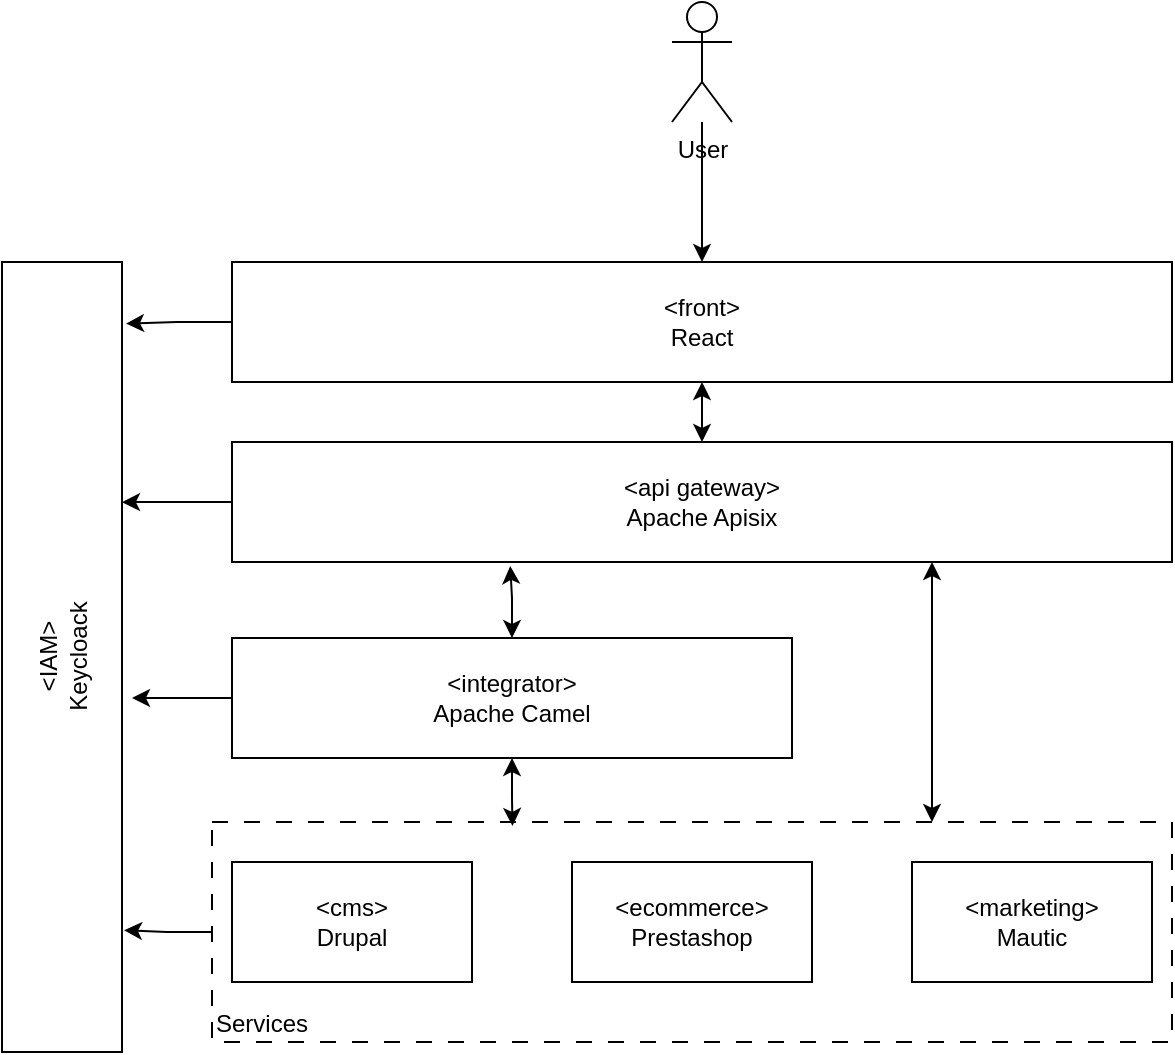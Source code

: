 <mxfile version="23.1.5" type="device">
  <diagram name="Page-1" id="RNsy6MD_wa4XsIEnLjgW">
    <mxGraphModel dx="1306" dy="894" grid="1" gridSize="10" guides="1" tooltips="1" connect="1" arrows="1" fold="1" page="1" pageScale="1" pageWidth="1654" pageHeight="1169" math="0" shadow="0">
      <root>
        <mxCell id="0" />
        <mxCell id="1" parent="0" />
        <mxCell id="3GARg9OZ9SZcJMrhQWg2-7" value="Services" style="rounded=0;whiteSpace=wrap;html=1;dashed=1;dashPattern=8 8;align=left;verticalAlign=bottom;" parent="1" vertex="1">
          <mxGeometry x="290" y="610" width="480" height="110" as="geometry" />
        </mxCell>
        <mxCell id="3GARg9OZ9SZcJMrhQWg2-2" value="&amp;lt;cms&amp;gt;&lt;br&gt;Drupal" style="rounded=0;whiteSpace=wrap;html=1;" parent="1" vertex="1">
          <mxGeometry x="300" y="630" width="120" height="60" as="geometry" />
        </mxCell>
        <mxCell id="3GARg9OZ9SZcJMrhQWg2-3" value="&amp;lt;ecommerce&amp;gt;&lt;br&gt;Prestashop" style="rounded=0;whiteSpace=wrap;html=1;" parent="1" vertex="1">
          <mxGeometry x="470" y="630" width="120" height="60" as="geometry" />
        </mxCell>
        <mxCell id="3GARg9OZ9SZcJMrhQWg2-5" value="&amp;lt;marketing&amp;gt;&lt;br&gt;Mautic" style="rounded=0;whiteSpace=wrap;html=1;" parent="1" vertex="1">
          <mxGeometry x="640" y="630" width="120" height="60" as="geometry" />
        </mxCell>
        <mxCell id="3GARg9OZ9SZcJMrhQWg2-12" value="" style="edgeStyle=orthogonalEdgeStyle;rounded=0;orthogonalLoop=1;jettySize=auto;html=1;startArrow=classic;startFill=1;" parent="1" source="3GARg9OZ9SZcJMrhQWg2-6" target="3GARg9OZ9SZcJMrhQWg2-7" edge="1">
          <mxGeometry relative="1" as="geometry">
            <Array as="points">
              <mxPoint x="650" y="570" />
              <mxPoint x="650" y="570" />
            </Array>
          </mxGeometry>
        </mxCell>
        <mxCell id="3GARg9OZ9SZcJMrhQWg2-6" value="&amp;lt;api gateway&amp;gt;&lt;br&gt;Apache Apisix" style="rounded=0;whiteSpace=wrap;html=1;" parent="1" vertex="1">
          <mxGeometry x="300" y="420" width="470" height="60" as="geometry" />
        </mxCell>
        <mxCell id="3GARg9OZ9SZcJMrhQWg2-8" value="&amp;lt;IAM&amp;gt;&lt;br&gt;Keycloack" style="rounded=0;whiteSpace=wrap;html=1;rotation=-90;" parent="1" vertex="1">
          <mxGeometry x="17.5" y="497.5" width="395" height="60" as="geometry" />
        </mxCell>
        <mxCell id="dWw5zkkJfIuGxFYLn_9A-6" style="edgeStyle=orthogonalEdgeStyle;rounded=0;orthogonalLoop=1;jettySize=auto;html=1;" edge="1" parent="1" source="3GARg9OZ9SZcJMrhQWg2-9">
          <mxGeometry relative="1" as="geometry">
            <mxPoint x="250" y="548" as="targetPoint" />
          </mxGeometry>
        </mxCell>
        <mxCell id="3GARg9OZ9SZcJMrhQWg2-9" value="&amp;lt;integrator&amp;gt;&lt;br&gt;Apache Camel" style="rounded=0;whiteSpace=wrap;html=1;" parent="1" vertex="1">
          <mxGeometry x="300" y="518" width="280" height="60" as="geometry" />
        </mxCell>
        <mxCell id="3GARg9OZ9SZcJMrhQWg2-11" value="" style="edgeStyle=orthogonalEdgeStyle;rounded=0;orthogonalLoop=1;jettySize=auto;html=1;startArrow=classic;startFill=1;" parent="1" source="3GARg9OZ9SZcJMrhQWg2-10" target="3GARg9OZ9SZcJMrhQWg2-6" edge="1">
          <mxGeometry relative="1" as="geometry" />
        </mxCell>
        <mxCell id="3GARg9OZ9SZcJMrhQWg2-10" value="&amp;lt;front&amp;gt;&lt;br&gt;React" style="rounded=0;whiteSpace=wrap;html=1;" parent="1" vertex="1">
          <mxGeometry x="300" y="330" width="470" height="60" as="geometry" />
        </mxCell>
        <mxCell id="3GARg9OZ9SZcJMrhQWg2-23" style="edgeStyle=orthogonalEdgeStyle;rounded=0;orthogonalLoop=1;jettySize=auto;html=1;" parent="1" source="3GARg9OZ9SZcJMrhQWg2-22" target="3GARg9OZ9SZcJMrhQWg2-10" edge="1">
          <mxGeometry relative="1" as="geometry" />
        </mxCell>
        <mxCell id="3GARg9OZ9SZcJMrhQWg2-22" value="User" style="shape=umlActor;verticalLabelPosition=bottom;verticalAlign=top;html=1;outlineConnect=0;" parent="1" vertex="1">
          <mxGeometry x="520" y="200" width="30" height="60" as="geometry" />
        </mxCell>
        <mxCell id="dWw5zkkJfIuGxFYLn_9A-2" style="edgeStyle=orthogonalEdgeStyle;rounded=0;orthogonalLoop=1;jettySize=auto;html=1;entryX=0.313;entryY=0.018;entryDx=0;entryDy=0;entryPerimeter=0;startArrow=classic;startFill=1;" edge="1" parent="1" source="3GARg9OZ9SZcJMrhQWg2-9" target="3GARg9OZ9SZcJMrhQWg2-7">
          <mxGeometry relative="1" as="geometry" />
        </mxCell>
        <mxCell id="dWw5zkkJfIuGxFYLn_9A-3" style="edgeStyle=orthogonalEdgeStyle;rounded=0;orthogonalLoop=1;jettySize=auto;html=1;entryX=0.296;entryY=1.033;entryDx=0;entryDy=0;entryPerimeter=0;startArrow=classic;startFill=1;" edge="1" parent="1" source="3GARg9OZ9SZcJMrhQWg2-9" target="3GARg9OZ9SZcJMrhQWg2-6">
          <mxGeometry relative="1" as="geometry" />
        </mxCell>
        <mxCell id="dWw5zkkJfIuGxFYLn_9A-7" style="edgeStyle=orthogonalEdgeStyle;rounded=0;orthogonalLoop=1;jettySize=auto;html=1;entryX=0.696;entryY=1;entryDx=0;entryDy=0;entryPerimeter=0;" edge="1" parent="1" source="3GARg9OZ9SZcJMrhQWg2-6" target="3GARg9OZ9SZcJMrhQWg2-8">
          <mxGeometry relative="1" as="geometry" />
        </mxCell>
        <mxCell id="dWw5zkkJfIuGxFYLn_9A-8" style="edgeStyle=orthogonalEdgeStyle;rounded=0;orthogonalLoop=1;jettySize=auto;html=1;entryX=0.154;entryY=1.017;entryDx=0;entryDy=0;entryPerimeter=0;" edge="1" parent="1" source="3GARg9OZ9SZcJMrhQWg2-7" target="3GARg9OZ9SZcJMrhQWg2-8">
          <mxGeometry relative="1" as="geometry" />
        </mxCell>
        <mxCell id="dWw5zkkJfIuGxFYLn_9A-9" style="edgeStyle=orthogonalEdgeStyle;rounded=0;orthogonalLoop=1;jettySize=auto;html=1;entryX=0.922;entryY=1.033;entryDx=0;entryDy=0;entryPerimeter=0;" edge="1" parent="1" source="3GARg9OZ9SZcJMrhQWg2-10" target="3GARg9OZ9SZcJMrhQWg2-8">
          <mxGeometry relative="1" as="geometry" />
        </mxCell>
      </root>
    </mxGraphModel>
  </diagram>
</mxfile>
